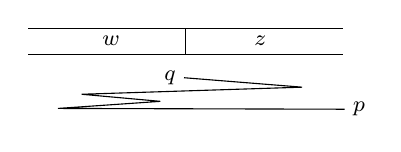 \begin{tikzpicture}[tapeseg/.style={minimum height=1.1em,minimum width=1.5em,outer sep=0pt,node distance=0pt}]
	\footnotesize
	\node[tapeseg] (center) {};
	\node[tapeseg,node distance=.5] (w) [left=of center] {$w$};
	\node[tapeseg,node distance=.5] (z) [right=of center] {$z$};
	\draw	([xshift=-2cm]center.north) -- ([xshift=+2cm]center.north)
	([xshift=-2cm]center.south) -- ([xshift=+2cm]center.south)
	(center.north) -- (center.south);
	\node (q) at ([xshift=-2mm,yshift=-3mm]center.south) {$q$};
	\node (p) at ([xshift=2.2cm,yshift=-7mm]center.south) {$p$};
	\draw	(q.east) -- ++(1.5cm,-.12cm)
	-- ++(-2.8cm,-.09cm) -- ++(1cm,-.09cm)
	-- ++(-1.3cm,-.09cm) -- (p.west);
\end{tikzpicture}
